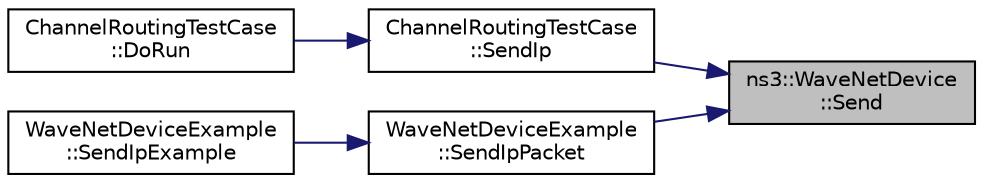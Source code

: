 digraph "ns3::WaveNetDevice::Send"
{
 // LATEX_PDF_SIZE
  edge [fontname="Helvetica",fontsize="10",labelfontname="Helvetica",labelfontsize="10"];
  node [fontname="Helvetica",fontsize="10",shape=record];
  rankdir="RL";
  Node1 [label="ns3::WaveNetDevice\l::Send",height=0.2,width=0.4,color="black", fillcolor="grey75", style="filled", fontcolor="black",tooltip=" "];
  Node1 -> Node2 [dir="back",color="midnightblue",fontsize="10",style="solid",fontname="Helvetica"];
  Node2 [label="ChannelRoutingTestCase\l::SendIp",height=0.2,width=0.4,color="black", fillcolor="white", style="filled",URL="$class_channel_routing_test_case.html#a2d9149c5bd4732d6d7d8d768bf3a0da1",tooltip="Send IP-based packets."];
  Node2 -> Node3 [dir="back",color="midnightblue",fontsize="10",style="solid",fontname="Helvetica"];
  Node3 [label="ChannelRoutingTestCase\l::DoRun",height=0.2,width=0.4,color="black", fillcolor="white", style="filled",URL="$class_channel_routing_test_case.html#ab0f86da402dbe311e3ebb5915ffe7e85",tooltip="Implementation to actually run this TestCase."];
  Node1 -> Node4 [dir="back",color="midnightblue",fontsize="10",style="solid",fontname="Helvetica"];
  Node4 [label="WaveNetDeviceExample\l::SendIpPacket",height=0.2,width=0.4,color="black", fillcolor="white", style="filled",URL="$class_wave_net_device_example.html#a555b10fdbbaa27f47dc1f3487e1dcf0d",tooltip="Send IP packet function."];
  Node4 -> Node5 [dir="back",color="midnightblue",fontsize="10",style="solid",fontname="Helvetica"];
  Node5 [label="WaveNetDeviceExample\l::SendIpExample",height=0.2,width=0.4,color="black", fillcolor="white", style="filled",URL="$class_wave_net_device_example.html#a97da76e52cd76f5054e8c92cfae01a9e",tooltip="Send IP example function."];
}
